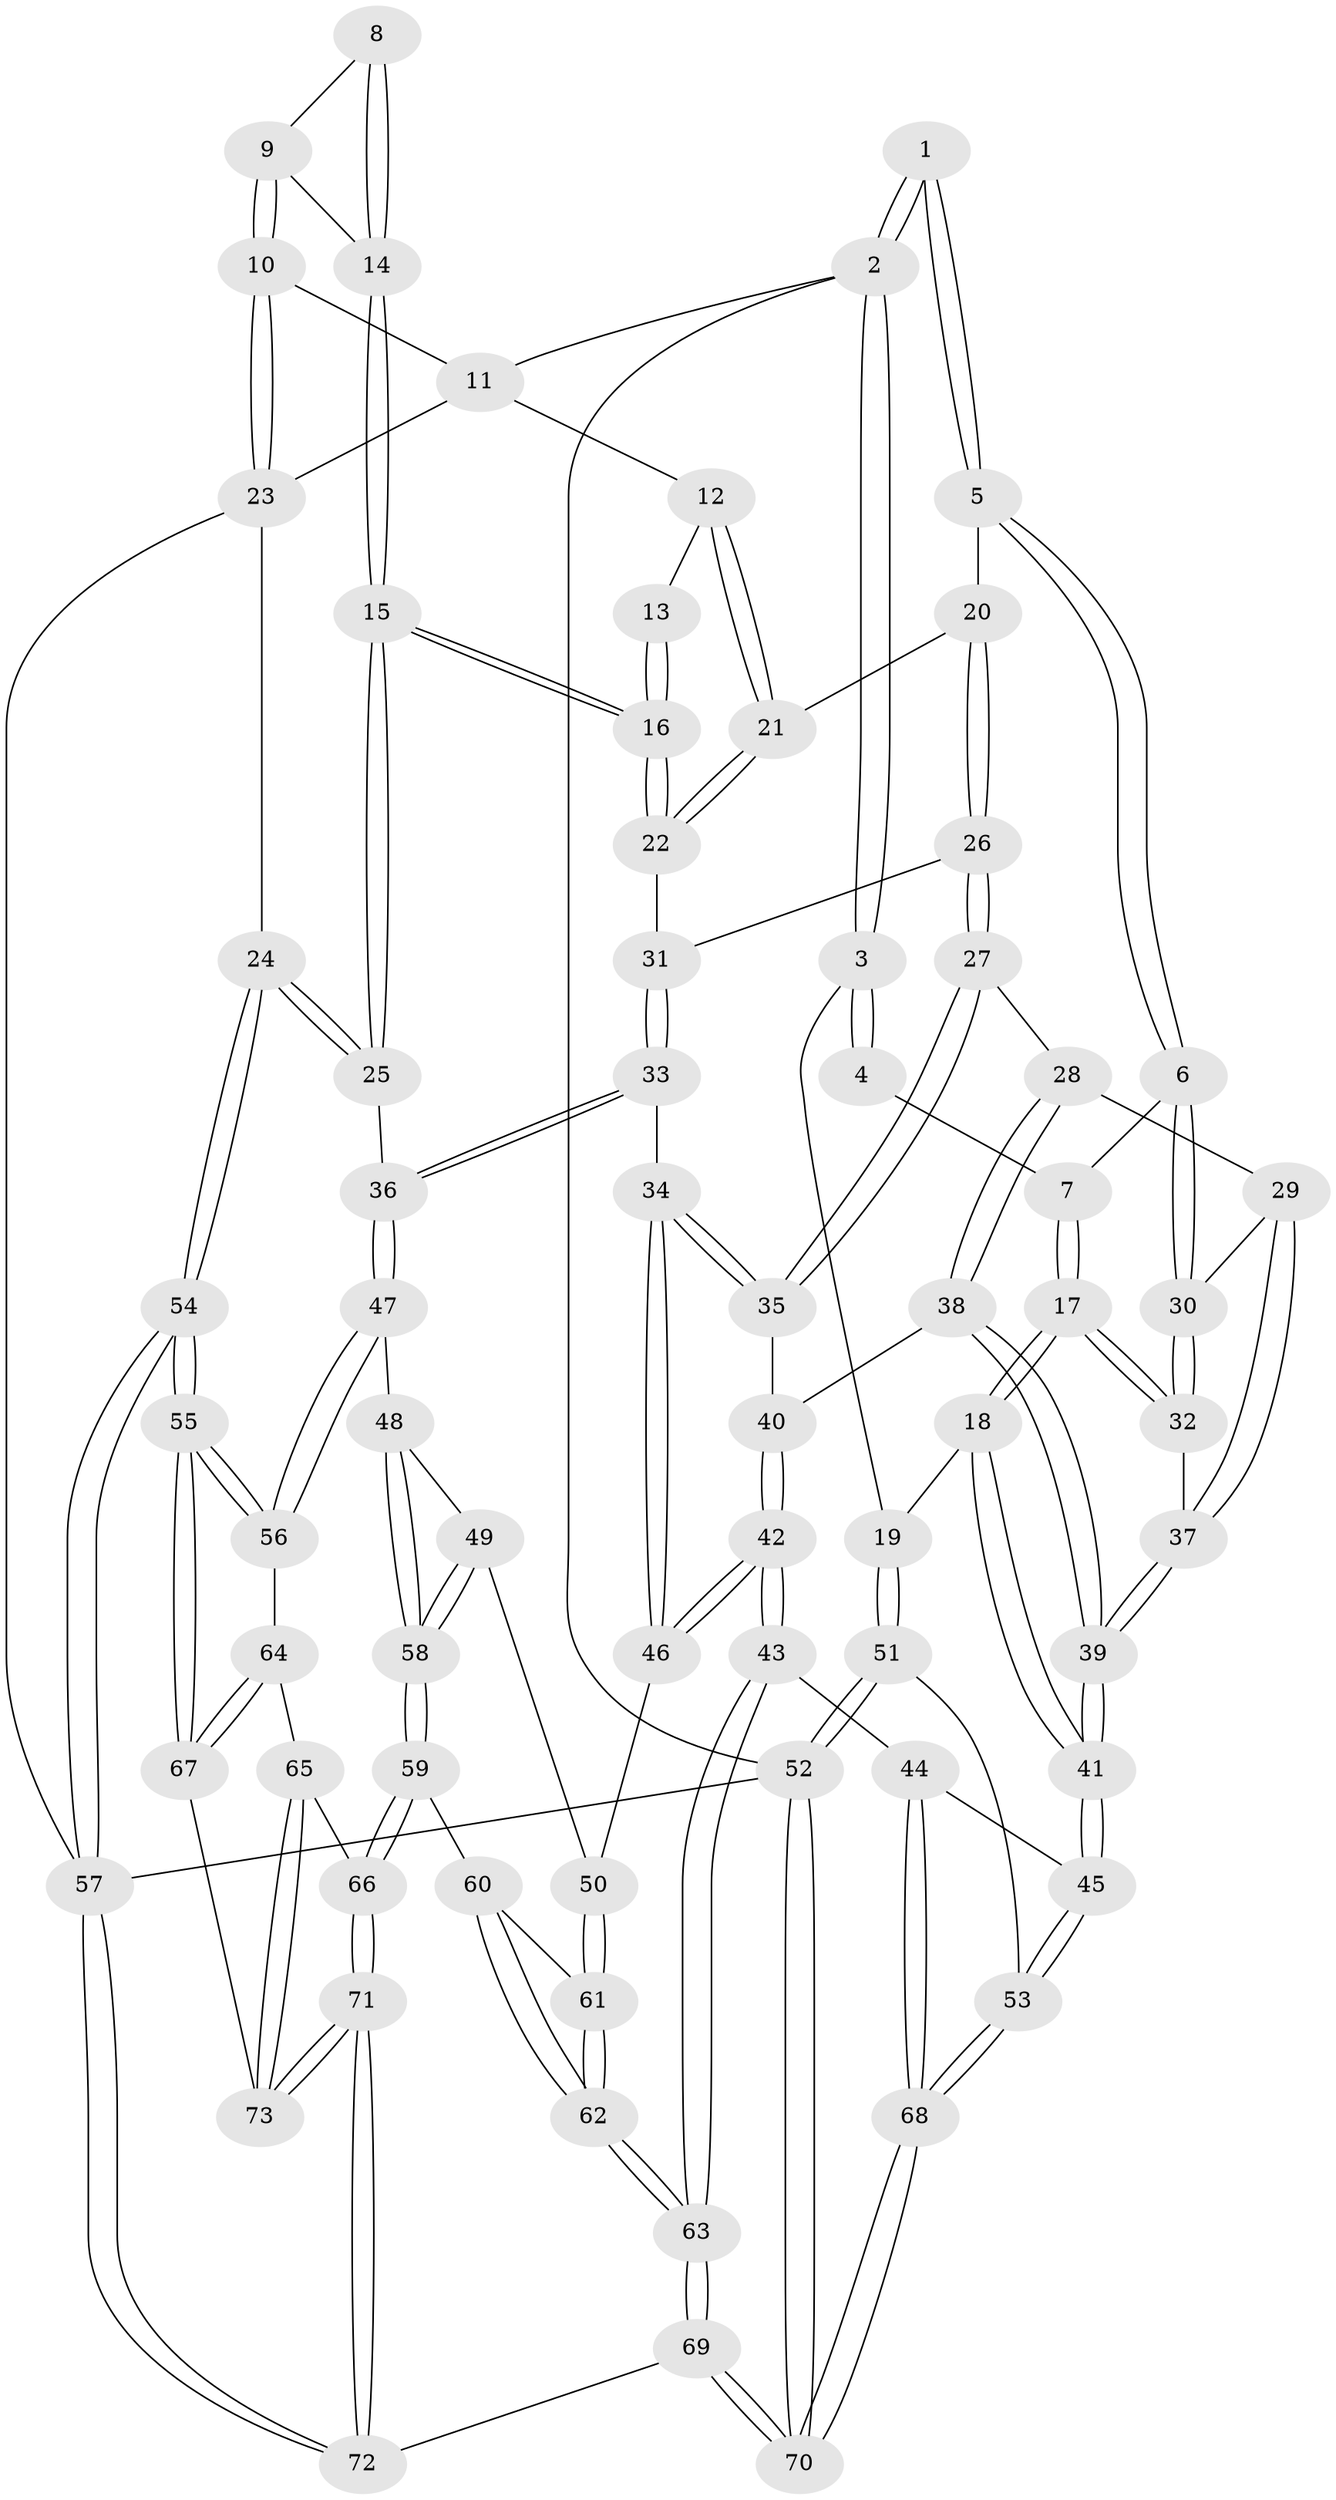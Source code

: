 // coarse degree distribution, {9: 0.034482758620689655, 3: 0.3448275862068966, 4: 0.10344827586206896, 2: 0.10344827586206896, 5: 0.3103448275862069, 6: 0.10344827586206896}
// Generated by graph-tools (version 1.1) at 2025/21/03/04/25 18:21:40]
// undirected, 73 vertices, 179 edges
graph export_dot {
graph [start="1"]
  node [color=gray90,style=filled];
  1 [pos="+0.1770474995161754+0"];
  2 [pos="+0+0"];
  3 [pos="+0+0.2621483698250158"];
  4 [pos="+0.04838744179235091+0.12867900207682775"];
  5 [pos="+0.3985958765558591+0"];
  6 [pos="+0.30744524120955147+0.0662329062424408"];
  7 [pos="+0.11599094106901131+0.13817919709684387"];
  8 [pos="+0.7371924543421671+0"];
  9 [pos="+0.9366604003149253+0.11549654226071969"];
  10 [pos="+1+0.1343674502421922"];
  11 [pos="+0.7622938369212106+0"];
  12 [pos="+0.6426672757236438+0"];
  13 [pos="+0.7161607133265486+0"];
  14 [pos="+0.8397090209690437+0.19308928447181495"];
  15 [pos="+0.8002854078082471+0.39983272139238085"];
  16 [pos="+0.784645109533313+0.3734154488524665"];
  17 [pos="+0.03692007384500987+0.3663844522195805"];
  18 [pos="+0+0.39476560086163726"];
  19 [pos="+0+0.3840671450498301"];
  20 [pos="+0.41572789957504513+0"];
  21 [pos="+0.5694933112482439+0"];
  22 [pos="+0.6741768443909479+0.2506682971883284"];
  23 [pos="+1+0.2080878389354941"];
  24 [pos="+1+0.41804635321029393"];
  25 [pos="+0.8060137535193549+0.41779643019003176"];
  26 [pos="+0.47047381670513055+0.12725361576778227"];
  27 [pos="+0.4558958744989632+0.40079664978103136"];
  28 [pos="+0.25706757010680026+0.28207669891623577"];
  29 [pos="+0.24823441363591475+0.2729859983424964"];
  30 [pos="+0.24512824214143936+0.26972729359839637"];
  31 [pos="+0.5718272921163159+0.2478656498917065"];
  32 [pos="+0.053698344315204004+0.3637023484958564"];
  33 [pos="+0.5535426514777051+0.4461361152958054"];
  34 [pos="+0.5209399220224425+0.4488045816612053"];
  35 [pos="+0.4638599545432979+0.41440885509454994"];
  36 [pos="+0.7400607398439247+0.47012756615105616"];
  37 [pos="+0.23383056741285274+0.48118816320790037"];
  38 [pos="+0.28367151630681164+0.48098685219168014"];
  39 [pos="+0.25310587418887703+0.4943529306079598"];
  40 [pos="+0.3227958325081804+0.48310859813799856"];
  41 [pos="+0.18503311841816697+0.6763379747923778"];
  42 [pos="+0.36617225841928647+0.6757384109746996"];
  43 [pos="+0.3062040722009043+0.7149160946749575"];
  44 [pos="+0.21786768717243446+0.701457535264041"];
  45 [pos="+0.18704827741418664+0.6826462144062408"];
  46 [pos="+0.4370193287286017+0.6539230921484448"];
  47 [pos="+0.7271637861807826+0.6240758648502025"];
  48 [pos="+0.7223525978864225+0.6284132294521859"];
  49 [pos="+0.4597506081532998+0.6641126987910569"];
  50 [pos="+0.4441651941613971+0.658774112181142"];
  51 [pos="+0+0.785849820376748"];
  52 [pos="+0+1"];
  53 [pos="+0.0390811061522588+0.7631247883441874"];
  54 [pos="+1+0.9247853633548997"];
  55 [pos="+1+0.86451127455558"];
  56 [pos="+0.7690968917267718+0.6747117365770781"];
  57 [pos="+1+1"];
  58 [pos="+0.6141337834423726+0.7761098474412731"];
  59 [pos="+0.6107001764504726+0.803054914239555"];
  60 [pos="+0.5950468694046925+0.8126858315066291"];
  61 [pos="+0.4792888541720498+0.7709931028989232"];
  62 [pos="+0.42427776832980457+0.9675732122715288"];
  63 [pos="+0.4158056595270266+0.9777721670368338"];
  64 [pos="+0.7580248000631278+0.7572781766357922"];
  65 [pos="+0.7101020417047096+0.8510465469130571"];
  66 [pos="+0.6488667926658503+0.8398708960607773"];
  67 [pos="+0.7951054202330873+0.8782498040755963"];
  68 [pos="+0.1587657472739522+1"];
  69 [pos="+0.39441045465856533+1"];
  70 [pos="+0.17435245418253212+1"];
  71 [pos="+0.6448779529772649+1"];
  72 [pos="+0.6362797555824377+1"];
  73 [pos="+0.767926741236301+0.8859178017597907"];
  1 -- 2;
  1 -- 2;
  1 -- 5;
  1 -- 5;
  2 -- 3;
  2 -- 3;
  2 -- 11;
  2 -- 52;
  3 -- 4;
  3 -- 4;
  3 -- 19;
  4 -- 7;
  5 -- 6;
  5 -- 6;
  5 -- 20;
  6 -- 7;
  6 -- 30;
  6 -- 30;
  7 -- 17;
  7 -- 17;
  8 -- 9;
  8 -- 14;
  8 -- 14;
  9 -- 10;
  9 -- 10;
  9 -- 14;
  10 -- 11;
  10 -- 23;
  10 -- 23;
  11 -- 12;
  11 -- 23;
  12 -- 13;
  12 -- 21;
  12 -- 21;
  13 -- 16;
  13 -- 16;
  14 -- 15;
  14 -- 15;
  15 -- 16;
  15 -- 16;
  15 -- 25;
  15 -- 25;
  16 -- 22;
  16 -- 22;
  17 -- 18;
  17 -- 18;
  17 -- 32;
  17 -- 32;
  18 -- 19;
  18 -- 41;
  18 -- 41;
  19 -- 51;
  19 -- 51;
  20 -- 21;
  20 -- 26;
  20 -- 26;
  21 -- 22;
  21 -- 22;
  22 -- 31;
  23 -- 24;
  23 -- 57;
  24 -- 25;
  24 -- 25;
  24 -- 54;
  24 -- 54;
  25 -- 36;
  26 -- 27;
  26 -- 27;
  26 -- 31;
  27 -- 28;
  27 -- 35;
  27 -- 35;
  28 -- 29;
  28 -- 38;
  28 -- 38;
  29 -- 30;
  29 -- 37;
  29 -- 37;
  30 -- 32;
  30 -- 32;
  31 -- 33;
  31 -- 33;
  32 -- 37;
  33 -- 34;
  33 -- 36;
  33 -- 36;
  34 -- 35;
  34 -- 35;
  34 -- 46;
  34 -- 46;
  35 -- 40;
  36 -- 47;
  36 -- 47;
  37 -- 39;
  37 -- 39;
  38 -- 39;
  38 -- 39;
  38 -- 40;
  39 -- 41;
  39 -- 41;
  40 -- 42;
  40 -- 42;
  41 -- 45;
  41 -- 45;
  42 -- 43;
  42 -- 43;
  42 -- 46;
  42 -- 46;
  43 -- 44;
  43 -- 63;
  43 -- 63;
  44 -- 45;
  44 -- 68;
  44 -- 68;
  45 -- 53;
  45 -- 53;
  46 -- 50;
  47 -- 48;
  47 -- 56;
  47 -- 56;
  48 -- 49;
  48 -- 58;
  48 -- 58;
  49 -- 50;
  49 -- 58;
  49 -- 58;
  50 -- 61;
  50 -- 61;
  51 -- 52;
  51 -- 52;
  51 -- 53;
  52 -- 70;
  52 -- 70;
  52 -- 57;
  53 -- 68;
  53 -- 68;
  54 -- 55;
  54 -- 55;
  54 -- 57;
  54 -- 57;
  55 -- 56;
  55 -- 56;
  55 -- 67;
  55 -- 67;
  56 -- 64;
  57 -- 72;
  57 -- 72;
  58 -- 59;
  58 -- 59;
  59 -- 60;
  59 -- 66;
  59 -- 66;
  60 -- 61;
  60 -- 62;
  60 -- 62;
  61 -- 62;
  61 -- 62;
  62 -- 63;
  62 -- 63;
  63 -- 69;
  63 -- 69;
  64 -- 65;
  64 -- 67;
  64 -- 67;
  65 -- 66;
  65 -- 73;
  65 -- 73;
  66 -- 71;
  66 -- 71;
  67 -- 73;
  68 -- 70;
  68 -- 70;
  69 -- 70;
  69 -- 70;
  69 -- 72;
  71 -- 72;
  71 -- 72;
  71 -- 73;
  71 -- 73;
}
